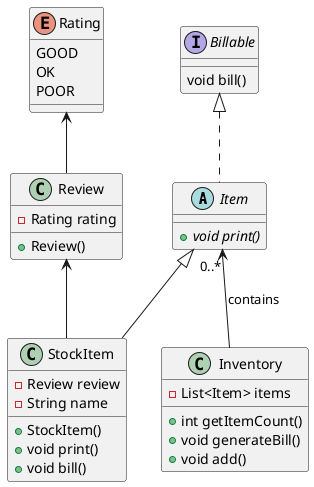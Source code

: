 @startuml random

abstract class Item implements Billable{
   {abstract} + void print()
}

class Review{
    - Rating rating 
    + Review()
}

class Inventory{
    - List<Item> items
    + int getItemCount()
    + void generateBill()
    + void add()
}

class StockItem extends Item{
    - Review review
    - String name
    + StockItem()  
    + void print()
    + void bill()
}

enum Rating{
    GOOD
    OK
    POOR
}

interface Billable{
    void bill()
}

' Billable <|-- Item
Item "0..*"<-- Inventory : contains
' Item <|-- StockItem
Review <-- StockItem
Rating <-- Review


@enduml